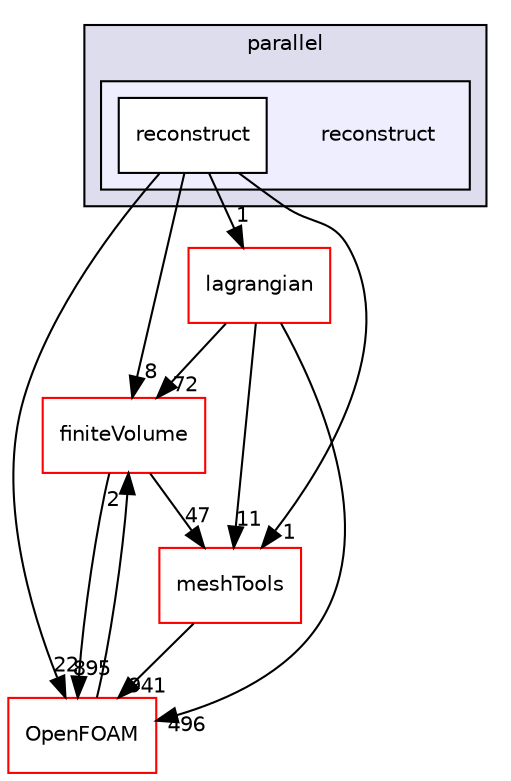digraph "src/parallel/reconstruct" {
  bgcolor=transparent;
  compound=true
  node [ fontsize="10", fontname="Helvetica"];
  edge [ labelfontsize="10", labelfontname="Helvetica"];
  subgraph clusterdir_72b2b5518d1565784443265ec6729f79 {
    graph [ bgcolor="#ddddee", pencolor="black", label="parallel" fontname="Helvetica", fontsize="10", URL="dir_72b2b5518d1565784443265ec6729f79.html"]
  subgraph clusterdir_521ea32879fff4cdc7c502a515533bf9 {
    graph [ bgcolor="#eeeeff", pencolor="black", label="" URL="dir_521ea32879fff4cdc7c502a515533bf9.html"];
    dir_521ea32879fff4cdc7c502a515533bf9 [shape=plaintext label="reconstruct"];
    dir_8ecde0336c8113967f1acbb6f1b64eef [shape=box label="reconstruct" color="black" fillcolor="white" style="filled" URL="dir_8ecde0336c8113967f1acbb6f1b64eef.html"];
  }
  }
  dir_9bd15774b555cf7259a6fa18f99fe99b [shape=box label="finiteVolume" color="red" URL="dir_9bd15774b555cf7259a6fa18f99fe99b.html"];
  dir_ae30ad0bef50cf391b24c614251bb9fd [shape=box label="meshTools" color="red" URL="dir_ae30ad0bef50cf391b24c614251bb9fd.html"];
  dir_c5473ff19b20e6ec4dfe5c310b3778a8 [shape=box label="OpenFOAM" color="red" URL="dir_c5473ff19b20e6ec4dfe5c310b3778a8.html"];
  dir_f8c25efc4b6f6a8502a42d5af7554d23 [shape=box label="lagrangian" color="red" URL="dir_f8c25efc4b6f6a8502a42d5af7554d23.html"];
  dir_9bd15774b555cf7259a6fa18f99fe99b->dir_ae30ad0bef50cf391b24c614251bb9fd [headlabel="47", labeldistance=1.5 headhref="dir_000814_001949.html"];
  dir_9bd15774b555cf7259a6fa18f99fe99b->dir_c5473ff19b20e6ec4dfe5c310b3778a8 [headlabel="895", labeldistance=1.5 headhref="dir_000814_002151.html"];
  dir_ae30ad0bef50cf391b24c614251bb9fd->dir_c5473ff19b20e6ec4dfe5c310b3778a8 [headlabel="941", labeldistance=1.5 headhref="dir_001949_002151.html"];
  dir_c5473ff19b20e6ec4dfe5c310b3778a8->dir_9bd15774b555cf7259a6fa18f99fe99b [headlabel="2", labeldistance=1.5 headhref="dir_002151_000814.html"];
  dir_8ecde0336c8113967f1acbb6f1b64eef->dir_9bd15774b555cf7259a6fa18f99fe99b [headlabel="8", labeldistance=1.5 headhref="dir_003000_000814.html"];
  dir_8ecde0336c8113967f1acbb6f1b64eef->dir_ae30ad0bef50cf391b24c614251bb9fd [headlabel="1", labeldistance=1.5 headhref="dir_003000_001949.html"];
  dir_8ecde0336c8113967f1acbb6f1b64eef->dir_c5473ff19b20e6ec4dfe5c310b3778a8 [headlabel="22", labeldistance=1.5 headhref="dir_003000_002151.html"];
  dir_8ecde0336c8113967f1acbb6f1b64eef->dir_f8c25efc4b6f6a8502a42d5af7554d23 [headlabel="1", labeldistance=1.5 headhref="dir_003000_001500.html"];
  dir_f8c25efc4b6f6a8502a42d5af7554d23->dir_9bd15774b555cf7259a6fa18f99fe99b [headlabel="72", labeldistance=1.5 headhref="dir_001500_000814.html"];
  dir_f8c25efc4b6f6a8502a42d5af7554d23->dir_ae30ad0bef50cf391b24c614251bb9fd [headlabel="11", labeldistance=1.5 headhref="dir_001500_001949.html"];
  dir_f8c25efc4b6f6a8502a42d5af7554d23->dir_c5473ff19b20e6ec4dfe5c310b3778a8 [headlabel="496", labeldistance=1.5 headhref="dir_001500_002151.html"];
}
